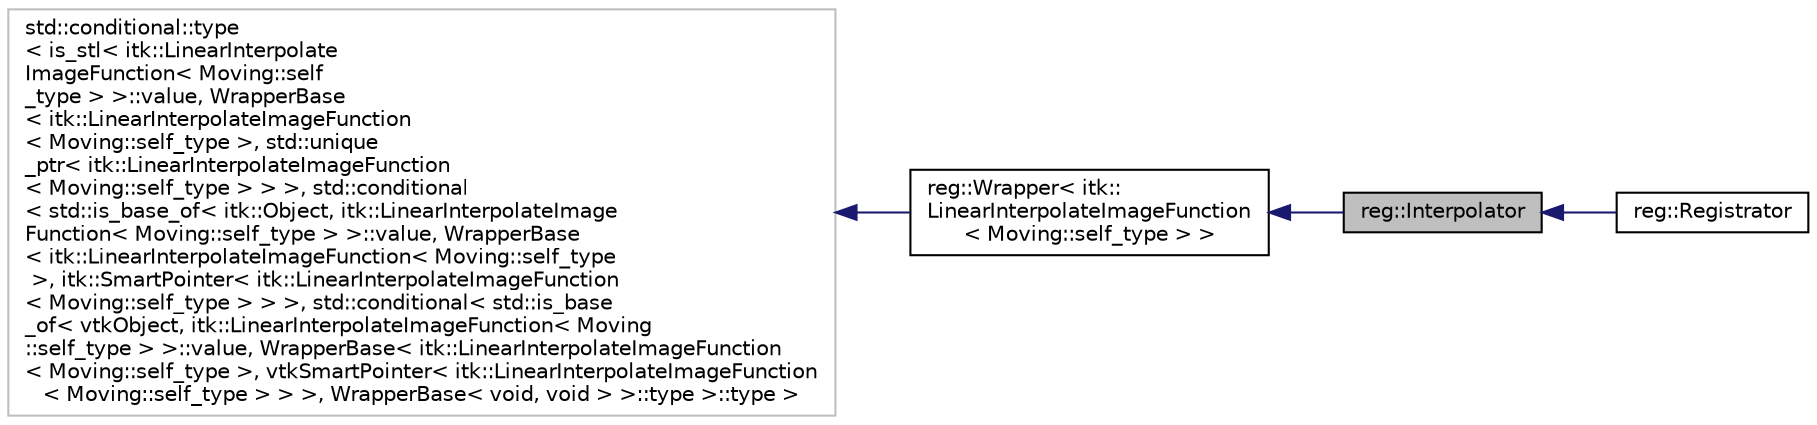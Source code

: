 digraph "reg::Interpolator"
{
  edge [fontname="Helvetica",fontsize="10",labelfontname="Helvetica",labelfontsize="10"];
  node [fontname="Helvetica",fontsize="10",shape=record];
  rankdir="LR";
  Node0 [label="reg::Interpolator",height=0.2,width=0.4,color="black", fillcolor="grey75", style="filled", fontcolor="black"];
  Node1 -> Node0 [dir="back",color="midnightblue",fontsize="10",style="solid",fontname="Helvetica"];
  Node1 [label="reg::Wrapper\< itk::\lLinearInterpolateImageFunction\l\< Moving::self_type \> \>",height=0.2,width=0.4,color="black", fillcolor="white", style="filled",URL="$structreg_1_1_wrapper.html"];
  Node2 -> Node1 [dir="back",color="midnightblue",fontsize="10",style="solid",fontname="Helvetica"];
  Node2 [label="std::conditional::type\l\< is_stl\< itk::LinearInterpolate\lImageFunction\< Moving::self\l_type \> \>::value, WrapperBase\l\< itk::LinearInterpolateImageFunction\l\< Moving::self_type \>, std::unique\l_ptr\< itk::LinearInterpolateImageFunction\l\< Moving::self_type \> \> \>, std::conditional\l\< std::is_base_of\< itk::Object, itk::LinearInterpolateImage\lFunction\< Moving::self_type \> \>::value, WrapperBase\l\< itk::LinearInterpolateImageFunction\< Moving::self_type\l \>, itk::SmartPointer\< itk::LinearInterpolateImageFunction\l\< Moving::self_type \> \> \>, std::conditional\< std::is_base\l_of\< vtkObject, itk::LinearInterpolateImageFunction\< Moving\l::self_type \> \>::value, WrapperBase\< itk::LinearInterpolateImageFunction\l\< Moving::self_type \>, vtkSmartPointer\< itk::LinearInterpolateImageFunction\l\< Moving::self_type \> \> \>, WrapperBase\< void, void \> \>::type \>::type \>",height=0.2,width=0.4,color="grey75", fillcolor="white", style="filled"];
  Node0 -> Node3 [dir="back",color="midnightblue",fontsize="10",style="solid",fontname="Helvetica"];
  Node3 [label="reg::Registrator",height=0.2,width=0.4,color="black", fillcolor="white", style="filled",URL="$structreg_1_1_registrator.html"];
}
